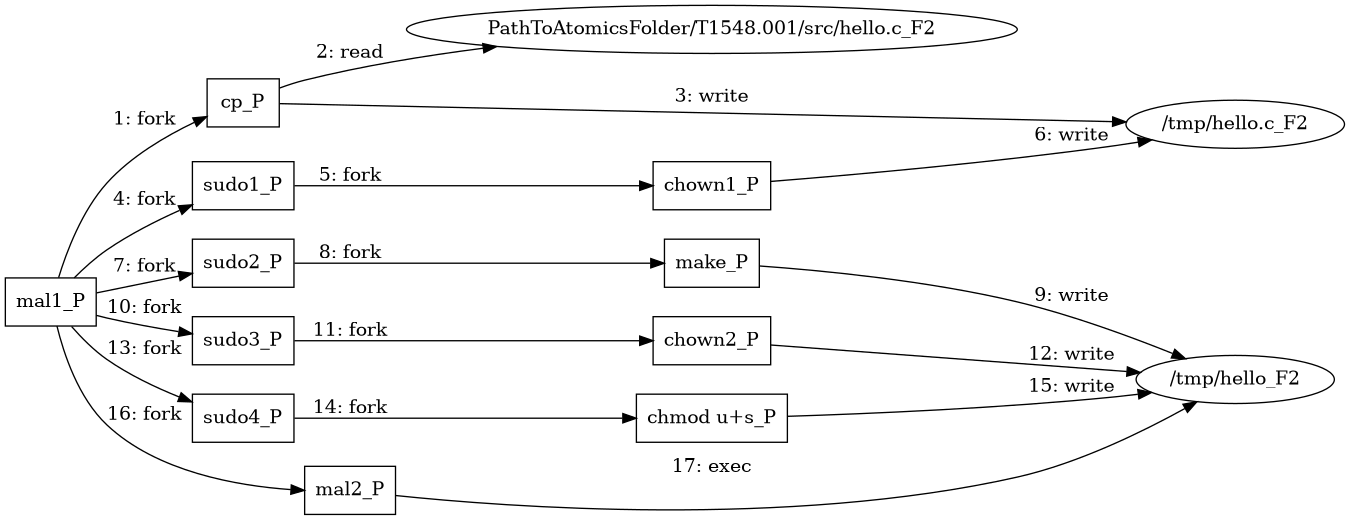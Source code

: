 digraph "T1548.001" {
rankdir="LR"
size="9"
fixedsize="false"
splines="true"
nodesep=0.3
ranksep=0
fontsize=10
overlap="scalexy"
engine= "neato"
	"mal1_P" [node_type=Process shape=box]
	"cp_P" [node_type=Process shape=box]
	"sudo1_P" [node_type=Process shape=box]
	"chown1_P" [node_type=Process shape=box]
	"sudo2_P" [node_type=Process shape=box]
	"make_P" [node_type=Process shape=box]
	"sudo3_P" [node_type=Process shape=box]
	"chown2_P" [node_type=Process shape=box]
	"sudo4_P" [node_type=Process shape=box]
	"chmod u+s_P" [node_type=Process shape=box]
	"mal2_P" [node_type=Process shape=box]
	"PathToAtomicsFolder/T1548.001/src/hello.c_F2" [node_type=File shape=ellipse]
	"/tmp/hello.c_F2" [node_type=File shape=ellipse]
	"/tmp/hello_F2" [node_type=File shape=ellipse]
	"mal1_P" -> "cp_P" [label="1: fork"]
	"cp_P" -> "PathToAtomicsFolder/T1548.001/src/hello.c_F2" [label="2: read"]
	"cp_P" -> "/tmp/hello.c_F2" [label="3: write"]
	"mal1_P" -> "sudo1_P" [label="4: fork"]
	"sudo1_P" -> "chown1_P" [label="5: fork"]
	"chown1_P" -> "/tmp/hello.c_F2" [label="6: write"]
	"mal1_P" -> "sudo2_P" [label="7: fork"]
	"sudo2_P" -> "make_P" [label="8: fork"]
	"make_P" -> "/tmp/hello_F2" [label="9: write"]
	"mal1_P" -> "sudo3_P" [label="10: fork"]
	"sudo3_P" -> "chown2_P" [label="11: fork"]
	"chown2_P" -> "/tmp/hello_F2" [label="12: write"]
	"mal1_P" -> "sudo4_P" [label="13: fork"]
	"sudo4_P" -> "chmod u+s_P" [label="14: fork"]
	"chmod u+s_P" -> "/tmp/hello_F2" [label="15: write"]
	"mal1_P" -> "mal2_P" [label="16: fork"]
	"mal2_P" -> "/tmp/hello_F2" [label="17: exec"]
}
